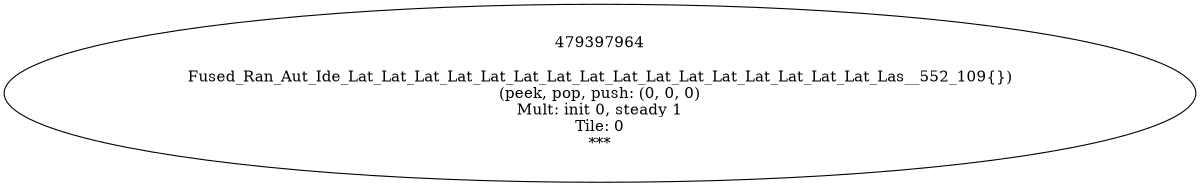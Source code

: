 digraph Flattend {
size = "8, 10.5";
479397964 [ label="479397964\n\nFused_Ran_Aut_Ide_Lat_Lat_Lat_Lat_Lat_Lat_Lat_Lat_Lat_Lat_Lat_Lat_Lat_Lat_Lat_Lat_Las__552_109{})\n(peek, pop, push: (0, 0, 0)\nMult: init 0, steady 1\nTile: 0\n *** " ];
}

